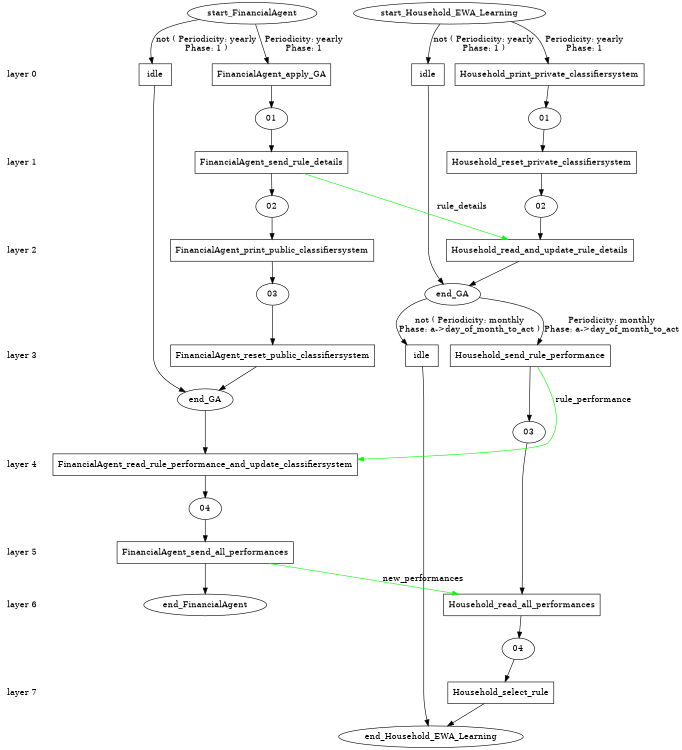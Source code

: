 digraph state_graph {
	rankdir=TB;
	size="8,5;"
	layer_0 [shape=plaintext, label="layer 0"];
	layer_1 [shape=plaintext, label="layer 1"];
	layer_0 -> layer_1 [style=invis];
	layer_2 [shape=plaintext, label="layer 2"];
	layer_1 -> layer_2 [style=invis];
	layer_3 [shape=plaintext, label="layer 3"];
	layer_2 -> layer_3 [style=invis];
	layer_4 [shape=plaintext, label="layer 4"];
	layer_3 -> layer_4 [style=invis];
	layer_5 [shape=plaintext, label="layer 5"];
	layer_4 -> layer_5 [style=invis];
	layer_6 [shape=plaintext, label="layer 6"];
	layer_5 -> layer_6 [style=invis];
	layer_7 [shape=plaintext, label="layer 7"];
	layer_6 -> layer_7 [style=invis];
	
	/* States */
	Household_04 [label = "04"]
	Household_03 [label = "03"]
	Household_end_Household_EWA_Learning [label = "end_Household_EWA_Learning"]
	Household_02 [label = "02"]
	Household_01 [label = "01"]
	Household_end_GA [label = "end_GA"]
	Household_start_Household_EWA_Learning [label = "start_Household_EWA_Learning"]
	FinancialAgent_end_FinancialAgent [label = "end_FinancialAgent"]
	FinancialAgent_04 [label = "04"]
	FinancialAgent_03 [label = "03"]
	FinancialAgent_02 [label = "02"]
	FinancialAgent_01 [label = "01"]
	FinancialAgent_end_GA [label = "end_GA"]
	FinancialAgent_start_FinancialAgent [label = "start_FinancialAgent"]
	Household_idle_start_Household_EWA_Learning_end_GA [label = "idle", shape = rect]
	Household_Household_print_private_classifiersystem_start_Household_EWA_Learning_01 [label = "Household_print_private_classifiersystem", shape = rect]
	Household_Household_reset_private_classifiersystem_01_02 [label = "Household_reset_private_classifiersystem", shape = rect]
	Household_Household_read_and_update_rule_details_02_end_GA [label = "Household_read_and_update_rule_details", shape = rect]
	Household_idle_end_GA_end_Household_EWA_Learning [label = "idle", shape = rect]
	Household_Household_send_rule_performance_end_GA_03 [label = "Household_send_rule_performance", shape = rect]
	Household_Household_read_all_performances_03_04 [label = "Household_read_all_performances", shape = rect]
	Household_Household_select_rule_04_end_Household_EWA_Learning [label = "Household_select_rule", shape = rect]
	FinancialAgent_idle_start_FinancialAgent_end_GA [label = "idle", shape = rect]
	FinancialAgent_FinancialAgent_apply_GA_start_FinancialAgent_01 [label = "FinancialAgent_apply_GA", shape = rect]
	FinancialAgent_FinancialAgent_send_rule_details_01_02 [label = "FinancialAgent_send_rule_details", shape = rect]
	FinancialAgent_FinancialAgent_print_public_classifiersystem_02_03 [label = "FinancialAgent_print_public_classifiersystem", shape = rect]
	FinancialAgent_FinancialAgent_reset_public_classifiersystem_03_end_GA [label = "FinancialAgent_reset_public_classifiersystem", shape = rect]
	FinancialAgent_FinancialAgent_read_rule_performance_and_update_classifiersystem_end_GA_04 [label = "FinancialAgent_read_rule_performance_and_update_classifiersystem", shape = rect]
	FinancialAgent_FinancialAgent_send_all_performances_04_end_FinancialAgent [label = "FinancialAgent_send_all_performances", shape = rect]
	
	/* Transitions */
	Household_start_Household_EWA_Learning -> Household_idle_start_Household_EWA_Learning_end_GA [ label = "not ( Periodicity: yearly\nPhase: 1 )"];
	Household_idle_start_Household_EWA_Learning_end_GA -> Household_end_GA;
	Household_start_Household_EWA_Learning -> Household_Household_print_private_classifiersystem_start_Household_EWA_Learning_01 [ label = "Periodicity: yearly\nPhase: 1"];
	Household_Household_print_private_classifiersystem_start_Household_EWA_Learning_01 -> Household_01;
	Household_01 -> Household_Household_reset_private_classifiersystem_01_02;
	Household_Household_reset_private_classifiersystem_01_02 -> Household_02;
	Household_02 -> Household_Household_read_and_update_rule_details_02_end_GA;
	Household_Household_read_and_update_rule_details_02_end_GA -> Household_end_GA;
	Household_end_GA -> Household_idle_end_GA_end_Household_EWA_Learning [ label = "not ( Periodicity: monthly\nPhase: a->day_of_month_to_act )"];
	Household_idle_end_GA_end_Household_EWA_Learning -> Household_end_Household_EWA_Learning;
	Household_end_GA -> Household_Household_send_rule_performance_end_GA_03 [ label = "Periodicity: monthly\nPhase: a->day_of_month_to_act"];
	Household_Household_send_rule_performance_end_GA_03 -> Household_03;
	Household_03 -> Household_Household_read_all_performances_03_04;
	Household_Household_read_all_performances_03_04 -> Household_04;
	Household_04 -> Household_Household_select_rule_04_end_Household_EWA_Learning;
	Household_Household_select_rule_04_end_Household_EWA_Learning -> Household_end_Household_EWA_Learning;
	FinancialAgent_start_FinancialAgent -> FinancialAgent_idle_start_FinancialAgent_end_GA [ label = "not ( Periodicity: yearly\nPhase: 1 )"];
	FinancialAgent_idle_start_FinancialAgent_end_GA -> FinancialAgent_end_GA;
	FinancialAgent_start_FinancialAgent -> FinancialAgent_FinancialAgent_apply_GA_start_FinancialAgent_01 [ label = "Periodicity: yearly\nPhase: 1"];
	FinancialAgent_FinancialAgent_apply_GA_start_FinancialAgent_01 -> FinancialAgent_01;
	FinancialAgent_01 -> FinancialAgent_FinancialAgent_send_rule_details_01_02;
	FinancialAgent_FinancialAgent_send_rule_details_01_02 -> FinancialAgent_02;
	FinancialAgent_02 -> FinancialAgent_FinancialAgent_print_public_classifiersystem_02_03;
	FinancialAgent_FinancialAgent_print_public_classifiersystem_02_03 -> FinancialAgent_03;
	FinancialAgent_03 -> FinancialAgent_FinancialAgent_reset_public_classifiersystem_03_end_GA;
	FinancialAgent_FinancialAgent_reset_public_classifiersystem_03_end_GA -> FinancialAgent_end_GA;
	FinancialAgent_end_GA -> FinancialAgent_FinancialAgent_read_rule_performance_and_update_classifiersystem_end_GA_04;
	FinancialAgent_FinancialAgent_read_rule_performance_and_update_classifiersystem_end_GA_04 -> FinancialAgent_04;
	FinancialAgent_04 -> FinancialAgent_FinancialAgent_send_all_performances_04_end_FinancialAgent;
	FinancialAgent_FinancialAgent_send_all_performances_04_end_FinancialAgent -> FinancialAgent_end_FinancialAgent;
	
	/* Communications */
	Household_Household_send_rule_performance_end_GA_03 -> FinancialAgent_FinancialAgent_read_rule_performance_and_update_classifiersystem_end_GA_04 [ label = "rule_performance" color="#00ff00" constraint=false];
	FinancialAgent_FinancialAgent_send_all_performances_04_end_FinancialAgent -> Household_Household_read_all_performances_03_04 [ label = "new_performances" color="#00ff00" constraint=false];
	FinancialAgent_FinancialAgent_send_rule_details_01_02 -> Household_Household_read_and_update_rule_details_02_end_GA [ label = "rule_details" color="#00ff00" constraint=false];
	{ rank=same; layer_0;  Household_idle_start_Household_EWA_Learning_end_GA;  Household_Household_print_private_classifiersystem_start_Household_EWA_Learning_01;  FinancialAgent_idle_start_FinancialAgent_end_GA;  FinancialAgent_FinancialAgent_apply_GA_start_FinancialAgent_01; }
	{ rank=same; layer_1;  Household_Household_reset_private_classifiersystem_01_02;  FinancialAgent_FinancialAgent_send_rule_details_01_02; }
	{ rank=same; layer_2;  Household_Household_read_and_update_rule_details_02_end_GA;  FinancialAgent_FinancialAgent_print_public_classifiersystem_02_03; }
	{ rank=same; layer_3;  Household_idle_end_GA_end_Household_EWA_Learning;  Household_Household_send_rule_performance_end_GA_03;  FinancialAgent_FinancialAgent_reset_public_classifiersystem_03_end_GA; }
	{ rank=same; layer_4;  FinancialAgent_FinancialAgent_read_rule_performance_and_update_classifiersystem_end_GA_04; }
	{ rank=same; layer_5;  FinancialAgent_FinancialAgent_send_all_performances_04_end_FinancialAgent; }
	{ rank=same; layer_6;  Household_Household_read_all_performances_03_04; }
	{ rank=same; layer_7;  Household_Household_select_rule_04_end_Household_EWA_Learning; }
}